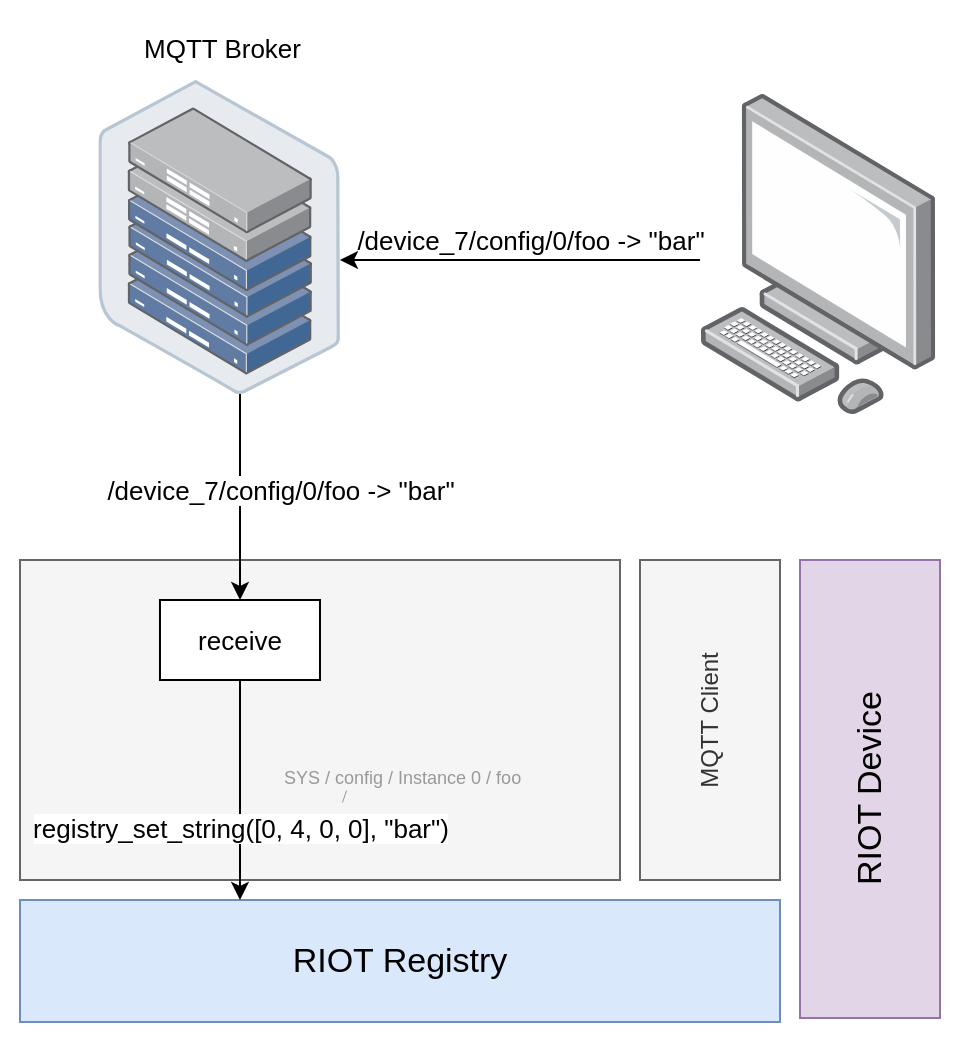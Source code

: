 <mxfile>
    <diagram id="fjN8D4Odn0497USpxgly" name="Page-1">
        <mxGraphModel dx="2064" dy="440" grid="1" gridSize="10" guides="1" tooltips="1" connect="1" arrows="1" fold="1" page="1" pageScale="1" pageWidth="1169" pageHeight="827" background="#FFFFFF" math="0" shadow="0">
            <root>
                <mxCell id="0"/>
                <mxCell id="1" parent="0"/>
                <mxCell id="443" value="" style="rounded=0;whiteSpace=wrap;html=1;strokeColor=none;" parent="1" vertex="1">
                    <mxGeometry x="-1160" y="10" width="480" height="520" as="geometry"/>
                </mxCell>
                <mxCell id="406" value="" style="rounded=0;whiteSpace=wrap;html=1;fillColor=#f5f5f5;strokeColor=#666666;fontColor=#333333;" parent="1" vertex="1">
                    <mxGeometry x="-1150" y="290" width="300" height="160" as="geometry"/>
                </mxCell>
                <mxCell id="407" value="" style="points=[];aspect=fixed;html=1;align=center;shadow=0;dashed=0;image;image=img/lib/allied_telesis/storage/Datacenter_Server_Half_Rack_ToR.svg;" parent="1" vertex="1">
                    <mxGeometry x="-1110.84" y="50" width="120.83" height="157" as="geometry"/>
                </mxCell>
                <mxCell id="408" value="&lt;span style=&quot;font-size: 13px&quot;&gt;/device_7/config/0/foo -&amp;gt; &quot;bar&quot;&lt;/span&gt;" style="edgeStyle=elbowEdgeStyle;rounded=0;html=1;" parent="1" source="407" target="426" edge="1">
                    <mxGeometry x="-0.064" y="20" relative="1" as="geometry">
                        <mxPoint x="-1500" y="120" as="sourcePoint"/>
                        <mxPoint x="-1310" y="350" as="targetPoint"/>
                        <Array as="points">
                            <mxPoint x="-1040" y="250"/>
                            <mxPoint x="-1410" y="320"/>
                            <mxPoint x="-1530" y="320"/>
                        </Array>
                        <mxPoint as="offset"/>
                    </mxGeometry>
                </mxCell>
                <mxCell id="413" value="&lt;font style=&quot;font-size: 17px&quot;&gt;RIOT Registry&lt;/font&gt;" style="rounded=0;whiteSpace=wrap;html=1;fillColor=#dae8fc;strokeColor=#6c8ebf;" parent="1" vertex="1">
                    <mxGeometry x="-1150" y="460" width="380" height="61" as="geometry"/>
                </mxCell>
                <mxCell id="414" value="&lt;font style=&quot;font-size: 13px&quot;&gt;&lt;font style=&quot;font-size: 13px&quot;&gt;registry_set_string([0, 4, 0, 0], &quot;bar&quot;)&lt;br&gt;&lt;/font&gt;&lt;/font&gt;" style="edgeStyle=elbowEdgeStyle;rounded=0;html=1;" parent="1" source="426" target="413" edge="1">
                    <mxGeometry x="0.333" relative="1" as="geometry">
                        <mxPoint x="-1164" y="360" as="targetPoint"/>
                        <mxPoint as="offset"/>
                        <mxPoint x="-1030" y="490" as="sourcePoint"/>
                        <Array as="points">
                            <mxPoint x="-1040" y="480"/>
                            <mxPoint x="-990" y="430"/>
                        </Array>
                    </mxGeometry>
                </mxCell>
                <mxCell id="420" value="&lt;font style=&quot;font-size: 17px&quot;&gt;RIOT Device&lt;/font&gt;" style="rounded=0;whiteSpace=wrap;html=1;fillColor=#e1d5e7;strokeColor=#9673a6;horizontal=0;" parent="1" vertex="1">
                    <mxGeometry x="-760" y="290" width="70" height="229" as="geometry"/>
                </mxCell>
                <mxCell id="421" value="" style="group" parent="1" vertex="1" connectable="0">
                    <mxGeometry x="-1020" y="384" width="170" height="30" as="geometry"/>
                </mxCell>
                <mxCell id="423" value="" style="endArrow=none;html=1;fontSize=9;fontColor=#999999;strokeColor=#999999;strokeWidth=0.5;" parent="421" edge="1">
                    <mxGeometry width="50" height="50" relative="1" as="geometry">
                        <mxPoint x="31" y="27" as="sourcePoint"/>
                        <mxPoint x="33" y="21" as="targetPoint"/>
                    </mxGeometry>
                </mxCell>
                <mxCell id="422" value="&lt;span style=&quot;font-family: &amp;#34;helvetica&amp;#34; ; font-style: normal ; font-weight: 400 ; letter-spacing: normal ; text-align: center ; text-indent: 0px ; text-transform: none ; word-spacing: 0px ; display: inline ; float: none&quot;&gt;&lt;font style=&quot;font-size: 9px&quot; color=&quot;#999999&quot;&gt;SYS / config / Instance 0 / foo&lt;/font&gt;&lt;/span&gt;" style="text;whiteSpace=wrap;html=1;fillColor=none;" parent="421" vertex="1">
                    <mxGeometry width="170" height="30" as="geometry"/>
                </mxCell>
                <mxCell id="424" value="MQTT Client" style="rounded=0;whiteSpace=wrap;html=1;fillColor=#f5f5f5;strokeColor=#666666;fontColor=#333333;horizontal=0;" parent="1" vertex="1">
                    <mxGeometry x="-840" y="290" width="70" height="160" as="geometry"/>
                </mxCell>
                <mxCell id="426" value="&lt;font color=&quot;#000000&quot; style=&quot;font-size: 13px&quot;&gt;receive&lt;/font&gt;" style="rounded=0;whiteSpace=wrap;html=1;labelBackgroundColor=none;fontSize=17;" parent="1" vertex="1">
                    <mxGeometry x="-1080.01" y="310" width="80" height="40" as="geometry"/>
                </mxCell>
                <mxCell id="437" value="" style="points=[];aspect=fixed;html=1;align=center;shadow=0;dashed=0;image;image=img/lib/allied_telesis/computer_and_terminals/Personal_Computer.svg;fillColor=none;" parent="1" vertex="1">
                    <mxGeometry x="-810" y="57" width="118.06" height="160" as="geometry"/>
                </mxCell>
                <mxCell id="439" value="&lt;span style=&quot;font-size: 13px&quot;&gt;/device_7/config/0/foo -&amp;gt; &quot;bar&quot;&lt;/span&gt;" style="edgeStyle=elbowEdgeStyle;rounded=0;html=1;" parent="1" source="437" target="407" edge="1">
                    <mxGeometry x="-0.057" y="-10" relative="1" as="geometry">
                        <mxPoint x="-1030" y="224" as="sourcePoint"/>
                        <mxPoint x="-1030" y="310" as="targetPoint"/>
                        <Array as="points">
                            <mxPoint x="-900" y="140"/>
                            <mxPoint x="-1400" y="330"/>
                            <mxPoint x="-1520" y="330"/>
                        </Array>
                        <mxPoint as="offset"/>
                    </mxGeometry>
                </mxCell>
                <mxCell id="441" value="&lt;span style=&quot;color: rgb(0, 0, 0); font-family: helvetica; font-size: 13px; font-style: normal; font-weight: 400; letter-spacing: normal; text-align: center; text-indent: 0px; text-transform: none; word-spacing: 0px; background-color: rgb(255, 255, 255); display: inline; float: none;&quot;&gt;MQTT Broker&lt;/span&gt;" style="text;whiteSpace=wrap;html=1;" parent="1" vertex="1">
                    <mxGeometry x="-1090.01" y="20" width="100" height="30" as="geometry"/>
                </mxCell>
            </root>
        </mxGraphModel>
    </diagram>
</mxfile>
